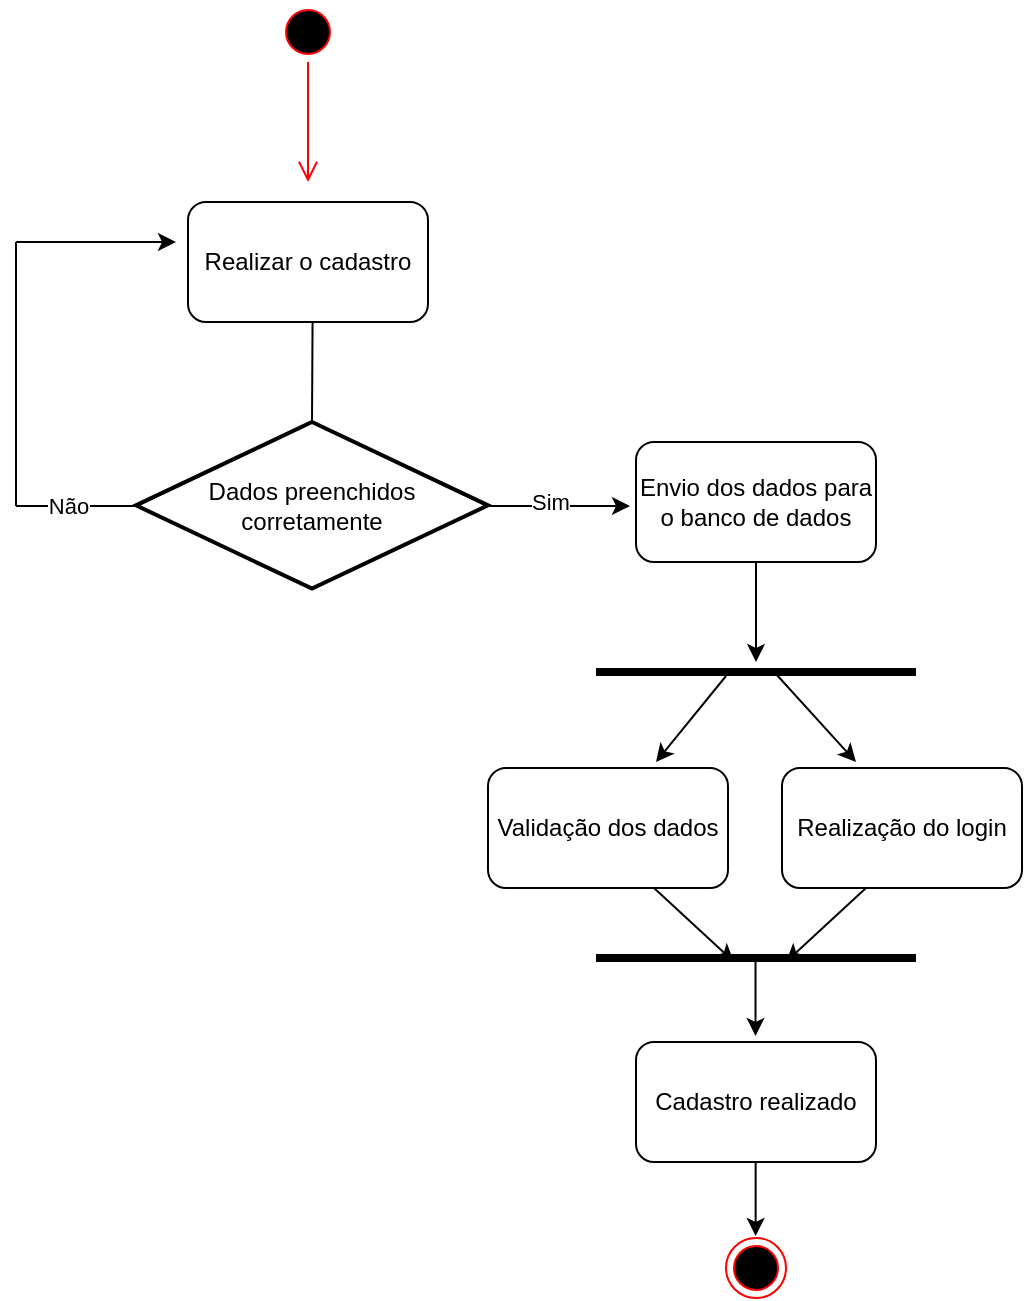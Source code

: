 <mxfile version="24.7.17">
  <diagram name="Page-1" id="vzvGimC2ZWzJ7CtdGGF6">
    <mxGraphModel dx="1035" dy="551" grid="1" gridSize="10" guides="1" tooltips="1" connect="1" arrows="1" fold="1" page="1" pageScale="1" pageWidth="850" pageHeight="1100" math="0" shadow="0">
      <root>
        <mxCell id="0" />
        <mxCell id="1" parent="0" />
        <mxCell id="ln5-lzJeqzIEXs2e9yu0-1" value="" style="ellipse;html=1;shape=startState;fillColor=#000000;strokeColor=#ff0000;" vertex="1" parent="1">
          <mxGeometry x="201" y="10" width="30" height="30" as="geometry" />
        </mxCell>
        <mxCell id="ln5-lzJeqzIEXs2e9yu0-2" value="" style="edgeStyle=orthogonalEdgeStyle;html=1;verticalAlign=bottom;endArrow=open;endSize=8;strokeColor=#ff0000;rounded=0;" edge="1" source="ln5-lzJeqzIEXs2e9yu0-1" parent="1">
          <mxGeometry relative="1" as="geometry">
            <mxPoint x="216" y="100" as="targetPoint" />
          </mxGeometry>
        </mxCell>
        <mxCell id="ln5-lzJeqzIEXs2e9yu0-3" value="Realizar o cadastro" style="rounded=1;whiteSpace=wrap;html=1;" vertex="1" parent="1">
          <mxGeometry x="156" y="110" width="120" height="60" as="geometry" />
        </mxCell>
        <mxCell id="ln5-lzJeqzIEXs2e9yu0-4" value="Dados preenchidos corretamente" style="strokeWidth=2;html=1;shape=mxgraph.flowchart.decision;whiteSpace=wrap;" vertex="1" parent="1">
          <mxGeometry x="130" y="220" width="176" height="83.33" as="geometry" />
        </mxCell>
        <mxCell id="ln5-lzJeqzIEXs2e9yu0-6" value="" style="endArrow=none;html=1;rounded=0;exitX=0.5;exitY=0;exitDx=0;exitDy=0;exitPerimeter=0;entryX=0.519;entryY=1;entryDx=0;entryDy=0;entryPerimeter=0;" edge="1" parent="1" source="ln5-lzJeqzIEXs2e9yu0-4" target="ln5-lzJeqzIEXs2e9yu0-3">
          <mxGeometry width="50" height="50" relative="1" as="geometry">
            <mxPoint x="191" y="220" as="sourcePoint" />
            <mxPoint x="241" y="170" as="targetPoint" />
          </mxGeometry>
        </mxCell>
        <mxCell id="ln5-lzJeqzIEXs2e9yu0-7" value="" style="endArrow=none;html=1;rounded=0;" edge="1" parent="1">
          <mxGeometry width="50" height="50" relative="1" as="geometry">
            <mxPoint x="70" y="262" as="sourcePoint" />
            <mxPoint x="129" y="262" as="targetPoint" />
          </mxGeometry>
        </mxCell>
        <mxCell id="ln5-lzJeqzIEXs2e9yu0-10" value="Não" style="edgeLabel;html=1;align=center;verticalAlign=middle;resizable=0;points=[];" vertex="1" connectable="0" parent="ln5-lzJeqzIEXs2e9yu0-7">
          <mxGeometry x="-0.143" relative="1" as="geometry">
            <mxPoint as="offset" />
          </mxGeometry>
        </mxCell>
        <mxCell id="ln5-lzJeqzIEXs2e9yu0-8" value="" style="endArrow=none;html=1;rounded=0;" edge="1" parent="1">
          <mxGeometry width="50" height="50" relative="1" as="geometry">
            <mxPoint x="70" y="262" as="sourcePoint" />
            <mxPoint x="70" y="130" as="targetPoint" />
          </mxGeometry>
        </mxCell>
        <mxCell id="ln5-lzJeqzIEXs2e9yu0-9" value="" style="endArrow=classic;html=1;rounded=0;" edge="1" parent="1">
          <mxGeometry width="50" height="50" relative="1" as="geometry">
            <mxPoint x="70" y="130" as="sourcePoint" />
            <mxPoint x="150" y="130" as="targetPoint" />
          </mxGeometry>
        </mxCell>
        <mxCell id="ln5-lzJeqzIEXs2e9yu0-11" value="" style="endArrow=classic;html=1;rounded=0;" edge="1" parent="1">
          <mxGeometry width="50" height="50" relative="1" as="geometry">
            <mxPoint x="307" y="262" as="sourcePoint" />
            <mxPoint x="377" y="262" as="targetPoint" />
          </mxGeometry>
        </mxCell>
        <mxCell id="ln5-lzJeqzIEXs2e9yu0-12" value="Sim" style="edgeLabel;html=1;align=center;verticalAlign=middle;resizable=0;points=[];" vertex="1" connectable="0" parent="ln5-lzJeqzIEXs2e9yu0-11">
          <mxGeometry x="-0.143" y="2" relative="1" as="geometry">
            <mxPoint as="offset" />
          </mxGeometry>
        </mxCell>
        <mxCell id="ln5-lzJeqzIEXs2e9yu0-13" value="Envio dos dados para o banco de dados" style="rounded=1;whiteSpace=wrap;html=1;" vertex="1" parent="1">
          <mxGeometry x="380" y="230" width="120" height="60" as="geometry" />
        </mxCell>
        <mxCell id="ln5-lzJeqzIEXs2e9yu0-14" value="" style="endArrow=classic;html=1;rounded=0;" edge="1" parent="1">
          <mxGeometry width="50" height="50" relative="1" as="geometry">
            <mxPoint x="440" y="290" as="sourcePoint" />
            <mxPoint x="440" y="340" as="targetPoint" />
          </mxGeometry>
        </mxCell>
        <mxCell id="ln5-lzJeqzIEXs2e9yu0-18" value="" style="line;strokeWidth=4;html=1;perimeter=backbonePerimeter;points=[];outlineConnect=0;" vertex="1" parent="1">
          <mxGeometry x="360" y="340" width="160" height="10" as="geometry" />
        </mxCell>
        <mxCell id="ln5-lzJeqzIEXs2e9yu0-19" value="" style="endArrow=classic;html=1;rounded=0;" edge="1" parent="1">
          <mxGeometry width="50" height="50" relative="1" as="geometry">
            <mxPoint x="425" y="347" as="sourcePoint" />
            <mxPoint x="390" y="390" as="targetPoint" />
          </mxGeometry>
        </mxCell>
        <mxCell id="ln5-lzJeqzIEXs2e9yu0-20" value="" style="endArrow=classic;html=1;rounded=0;" edge="1" parent="1">
          <mxGeometry width="50" height="50" relative="1" as="geometry">
            <mxPoint x="450" y="346" as="sourcePoint" />
            <mxPoint x="490" y="390" as="targetPoint" />
          </mxGeometry>
        </mxCell>
        <mxCell id="ln5-lzJeqzIEXs2e9yu0-21" value="Validação dos dados" style="rounded=1;whiteSpace=wrap;html=1;" vertex="1" parent="1">
          <mxGeometry x="306" y="393" width="120" height="60" as="geometry" />
        </mxCell>
        <mxCell id="ln5-lzJeqzIEXs2e9yu0-22" value="Realização do login" style="rounded=1;whiteSpace=wrap;html=1;" vertex="1" parent="1">
          <mxGeometry x="453" y="393" width="120" height="60" as="geometry" />
        </mxCell>
        <mxCell id="ln5-lzJeqzIEXs2e9yu0-23" value="" style="endArrow=classic;html=1;rounded=0;" edge="1" parent="1">
          <mxGeometry width="50" height="50" relative="1" as="geometry">
            <mxPoint x="389" y="453" as="sourcePoint" />
            <mxPoint x="429" y="490" as="targetPoint" />
          </mxGeometry>
        </mxCell>
        <mxCell id="ln5-lzJeqzIEXs2e9yu0-25" value="" style="endArrow=classic;html=1;rounded=0;" edge="1" parent="1">
          <mxGeometry width="50" height="50" relative="1" as="geometry">
            <mxPoint x="495" y="453" as="sourcePoint" />
            <mxPoint x="455" y="490" as="targetPoint" />
          </mxGeometry>
        </mxCell>
        <mxCell id="ln5-lzJeqzIEXs2e9yu0-26" value="" style="line;strokeWidth=4;html=1;perimeter=backbonePerimeter;points=[];outlineConnect=0;" vertex="1" parent="1">
          <mxGeometry x="360" y="483" width="160" height="10" as="geometry" />
        </mxCell>
        <mxCell id="ln5-lzJeqzIEXs2e9yu0-28" value="" style="endArrow=classic;html=1;rounded=0;" edge="1" parent="1">
          <mxGeometry width="50" height="50" relative="1" as="geometry">
            <mxPoint x="439.76" y="490" as="sourcePoint" />
            <mxPoint x="439.76" y="527" as="targetPoint" />
          </mxGeometry>
        </mxCell>
        <mxCell id="ln5-lzJeqzIEXs2e9yu0-29" value="Cadastro realizado" style="rounded=1;whiteSpace=wrap;html=1;" vertex="1" parent="1">
          <mxGeometry x="380" y="530" width="120" height="60" as="geometry" />
        </mxCell>
        <mxCell id="ln5-lzJeqzIEXs2e9yu0-30" value="" style="ellipse;html=1;shape=endState;fillColor=#000000;strokeColor=#ff0000;" vertex="1" parent="1">
          <mxGeometry x="425" y="628" width="30" height="30" as="geometry" />
        </mxCell>
        <mxCell id="ln5-lzJeqzIEXs2e9yu0-31" value="" style="endArrow=classic;html=1;rounded=0;" edge="1" parent="1">
          <mxGeometry width="50" height="50" relative="1" as="geometry">
            <mxPoint x="439.82" y="590" as="sourcePoint" />
            <mxPoint x="439.82" y="627" as="targetPoint" />
          </mxGeometry>
        </mxCell>
      </root>
    </mxGraphModel>
  </diagram>
</mxfile>
